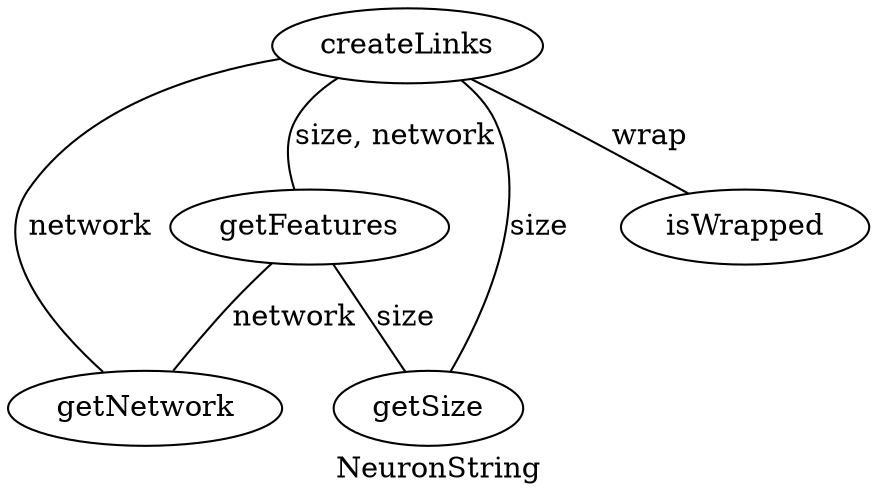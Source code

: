strict graph {
  label="NeuronString"
  "getFeatures" -- "getNetwork" [label="network"];
  "createLinks" -- "getNetwork" [label="network"];
  "getFeatures" -- "getSize" [label="size"];
  "createLinks" -- "getSize" [label="size"];
  "createLinks" -- "isWrapped" [label="wrap"];
  "createLinks" -- "getFeatures" [label="size, network"];
}
